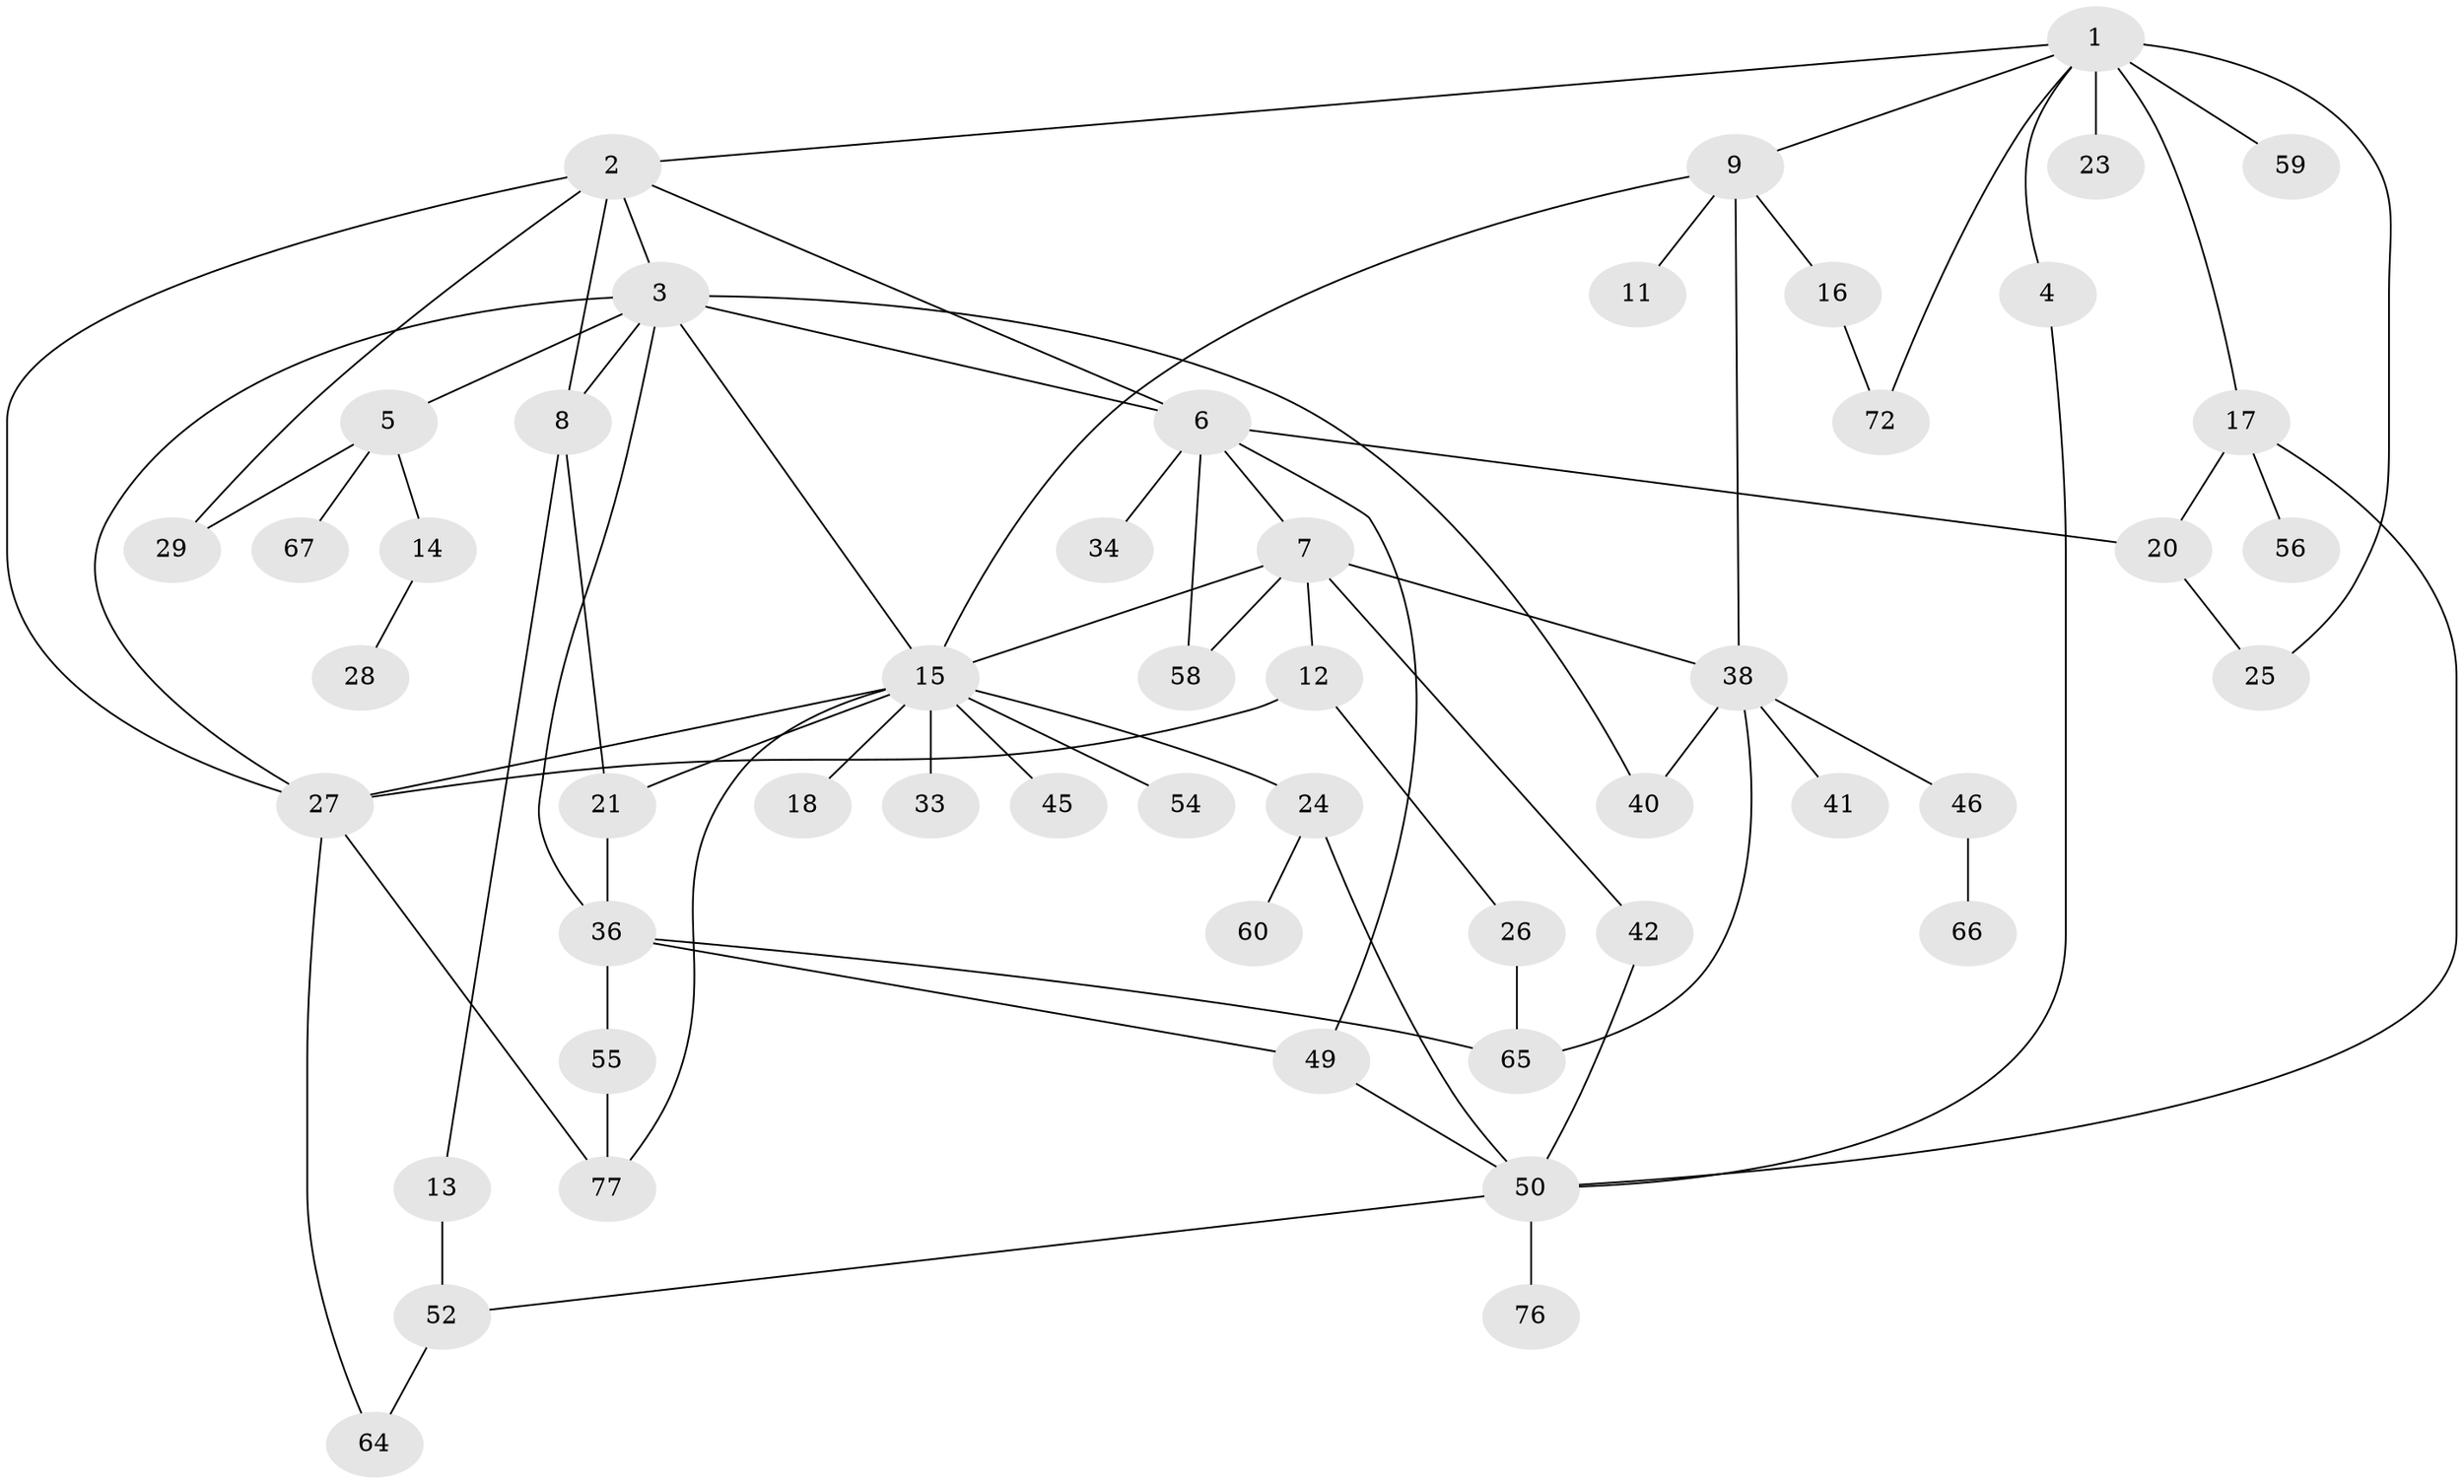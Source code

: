 // original degree distribution, {10: 0.01282051282051282, 5: 0.07692307692307693, 6: 0.038461538461538464, 2: 0.3076923076923077, 4: 0.07692307692307693, 7: 0.01282051282051282, 1: 0.28205128205128205, 3: 0.1794871794871795, 9: 0.01282051282051282}
// Generated by graph-tools (version 1.1) at 2025/41/03/06/25 10:41:26]
// undirected, 51 vertices, 77 edges
graph export_dot {
graph [start="1"]
  node [color=gray90,style=filled];
  1 [super="+47"];
  2 [super="+19"];
  3 [super="+75"];
  4;
  5 [super="+63"];
  6 [super="+32"];
  7 [super="+68"];
  8 [super="+31"];
  9 [super="+10"];
  11 [super="+53"];
  12;
  13 [super="+51"];
  14;
  15 [super="+22"];
  16 [super="+39"];
  17;
  18;
  20 [super="+37"];
  21;
  23 [super="+69"];
  24 [super="+30"];
  25 [super="+57"];
  26 [super="+35"];
  27 [super="+44"];
  28;
  29 [super="+78"];
  33;
  34;
  36 [super="+43"];
  38 [super="+74"];
  40;
  41;
  42 [super="+48"];
  45;
  46 [super="+73"];
  49 [super="+62"];
  50 [super="+70"];
  52;
  54;
  55;
  56 [super="+61"];
  58;
  59;
  60;
  64 [super="+71"];
  65;
  66;
  67;
  72;
  76;
  77;
  1 -- 2;
  1 -- 4;
  1 -- 9;
  1 -- 17;
  1 -- 23 [weight=2];
  1 -- 59;
  1 -- 72;
  1 -- 25;
  2 -- 3;
  2 -- 6;
  2 -- 8;
  2 -- 27;
  2 -- 29;
  3 -- 5;
  3 -- 8;
  3 -- 36;
  3 -- 40;
  3 -- 6;
  3 -- 15;
  3 -- 27;
  4 -- 50;
  5 -- 14;
  5 -- 29;
  5 -- 67;
  6 -- 7;
  6 -- 20;
  6 -- 58;
  6 -- 34;
  6 -- 49;
  7 -- 12;
  7 -- 42;
  7 -- 58;
  7 -- 15;
  7 -- 38;
  8 -- 13;
  8 -- 21;
  9 -- 11;
  9 -- 15;
  9 -- 16;
  9 -- 38;
  12 -- 26;
  12 -- 27;
  13 -- 52;
  14 -- 28;
  15 -- 18;
  15 -- 33;
  15 -- 45;
  15 -- 54;
  15 -- 77;
  15 -- 24;
  15 -- 27;
  15 -- 21;
  16 -- 72;
  17 -- 56;
  17 -- 20;
  17 -- 50;
  20 -- 25;
  21 -- 36;
  24 -- 60;
  24 -- 50;
  26 -- 65;
  27 -- 77;
  27 -- 64;
  36 -- 49;
  36 -- 55;
  36 -- 65;
  38 -- 40;
  38 -- 41;
  38 -- 46;
  38 -- 65;
  42 -- 50;
  46 -- 66;
  49 -- 50;
  50 -- 52;
  50 -- 76;
  52 -- 64;
  55 -- 77;
}
